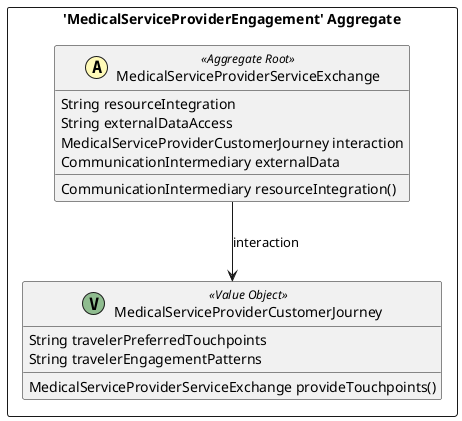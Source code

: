 @startuml

skinparam componentStyle uml2

package "'MedicalServiceProviderEngagement' Aggregate" <<Rectangle>> {
	class MedicalServiceProviderCustomerJourney <<(V,DarkSeaGreen) Value Object>> {
		String travelerPreferredTouchpoints
		String travelerEngagementPatterns
		MedicalServiceProviderServiceExchange provideTouchpoints()
	}
	class MedicalServiceProviderServiceExchange <<(A,#fffab8) Aggregate Root>> {
		String resourceIntegration
		String externalDataAccess
		MedicalServiceProviderCustomerJourney interaction
		CommunicationIntermediary externalData
		CommunicationIntermediary resourceIntegration()
	}
}
MedicalServiceProviderServiceExchange --> MedicalServiceProviderCustomerJourney : interaction


@enduml
